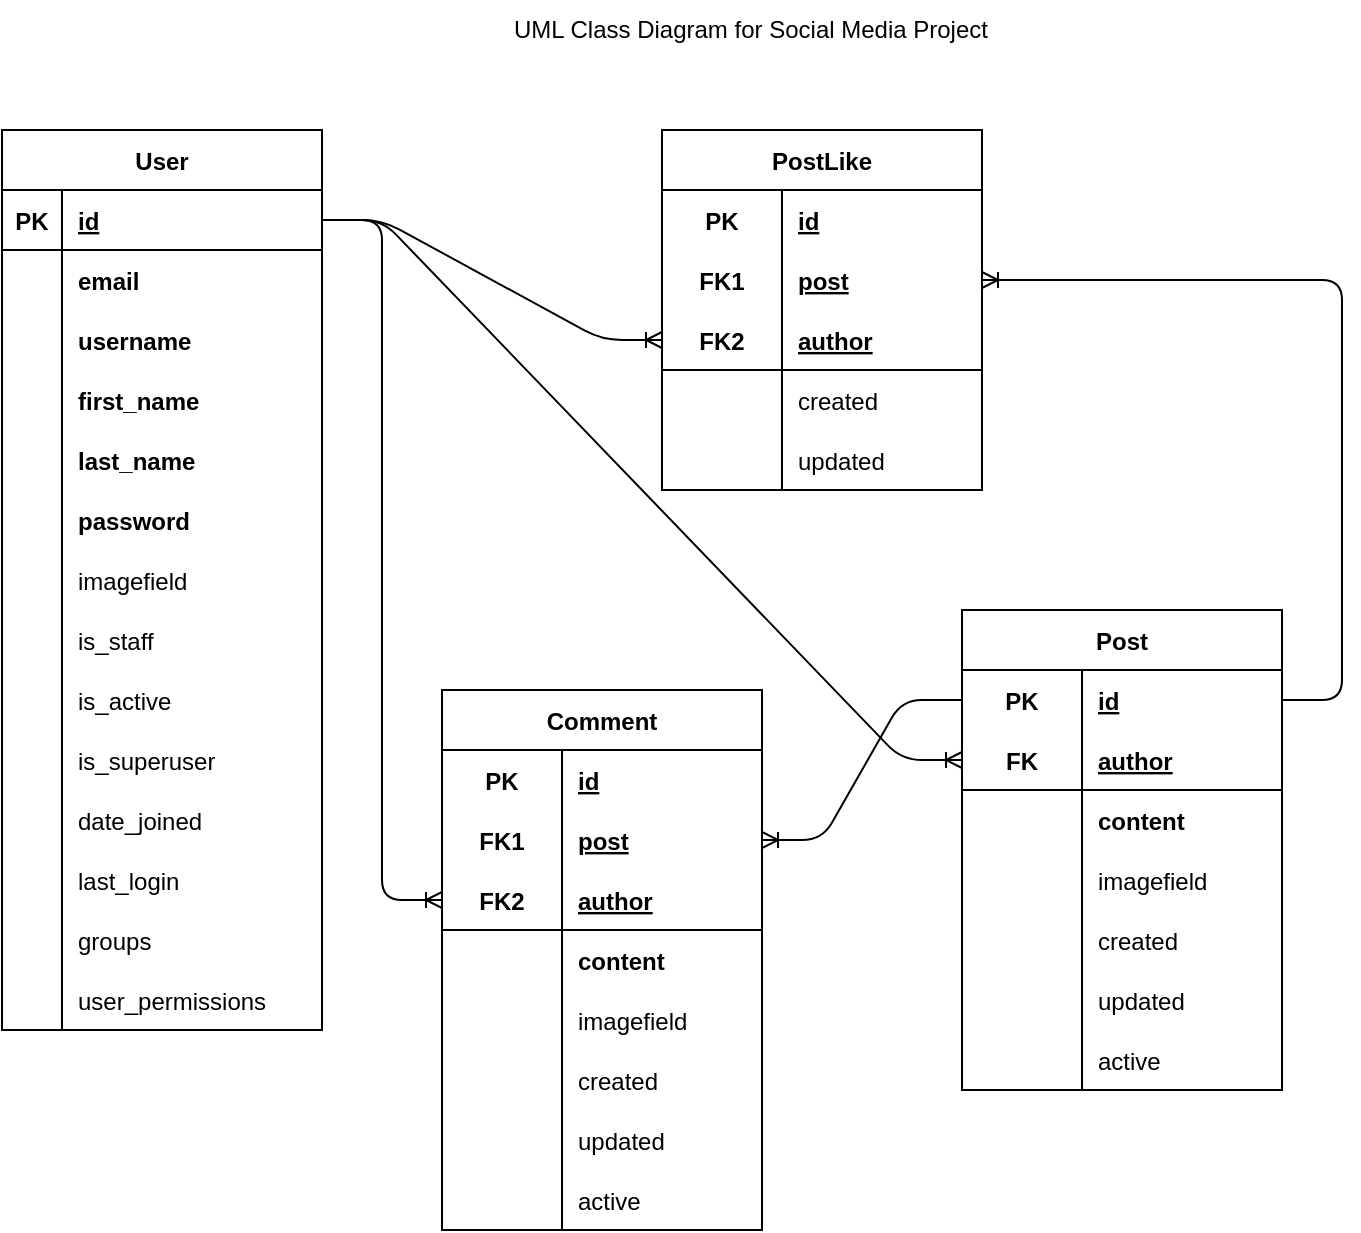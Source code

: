 <mxfile version="20.8.16" type="device"><diagram id="C5RBs43oDa-KdzZeNtuy" name="Page-1"><mxGraphModel dx="683" dy="915" grid="1" gridSize="10" guides="1" tooltips="1" connect="1" arrows="1" fold="1" page="1" pageScale="1" pageWidth="827" pageHeight="1169" math="0" shadow="0"><root><mxCell id="WIyWlLk6GJQsqaUBKTNV-0"/><mxCell id="WIyWlLk6GJQsqaUBKTNV-1" parent="WIyWlLk6GJQsqaUBKTNV-0"/><mxCell id="FTzpDY9xxrNLcINfMyyl-28" value="UML Class Diagram for Social Media Project" style="text;html=1;align=center;verticalAlign=middle;resizable=0;points=[];autosize=1;strokeColor=none;fillColor=none;" parent="WIyWlLk6GJQsqaUBKTNV-1" vertex="1"><mxGeometry x="284" y="15" width="260" height="30" as="geometry"/></mxCell><mxCell id="FTzpDY9xxrNLcINfMyyl-71" value="User" style="shape=table;startSize=30;container=1;collapsible=1;childLayout=tableLayout;fixedRows=1;rowLines=0;fontStyle=1;align=center;resizeLast=1;" parent="WIyWlLk6GJQsqaUBKTNV-1" vertex="1"><mxGeometry x="40" y="80" width="160" height="450" as="geometry"/></mxCell><mxCell id="FTzpDY9xxrNLcINfMyyl-72" value="" style="shape=tableRow;horizontal=0;startSize=0;swimlaneHead=0;swimlaneBody=0;fillColor=none;collapsible=0;dropTarget=0;points=[[0,0.5],[1,0.5]];portConstraint=eastwest;top=0;left=0;right=0;bottom=1;" parent="FTzpDY9xxrNLcINfMyyl-71" vertex="1"><mxGeometry y="30" width="160" height="30" as="geometry"/></mxCell><mxCell id="FTzpDY9xxrNLcINfMyyl-73" value="PK" style="shape=partialRectangle;connectable=0;fillColor=none;top=0;left=0;bottom=0;right=0;fontStyle=1;overflow=hidden;" parent="FTzpDY9xxrNLcINfMyyl-72" vertex="1"><mxGeometry width="30" height="30" as="geometry"><mxRectangle width="30" height="30" as="alternateBounds"/></mxGeometry></mxCell><mxCell id="FTzpDY9xxrNLcINfMyyl-74" value="id" style="shape=partialRectangle;connectable=0;fillColor=none;top=0;left=0;bottom=0;right=0;align=left;spacingLeft=6;fontStyle=5;overflow=hidden;" parent="FTzpDY9xxrNLcINfMyyl-72" vertex="1"><mxGeometry x="30" width="130" height="30" as="geometry"><mxRectangle width="130" height="30" as="alternateBounds"/></mxGeometry></mxCell><mxCell id="FTzpDY9xxrNLcINfMyyl-75" value="" style="shape=tableRow;horizontal=0;startSize=0;swimlaneHead=0;swimlaneBody=0;fillColor=none;collapsible=0;dropTarget=0;points=[[0,0.5],[1,0.5]];portConstraint=eastwest;top=0;left=0;right=0;bottom=0;" parent="FTzpDY9xxrNLcINfMyyl-71" vertex="1"><mxGeometry y="60" width="160" height="30" as="geometry"/></mxCell><mxCell id="FTzpDY9xxrNLcINfMyyl-76" value="" style="shape=partialRectangle;connectable=0;fillColor=none;top=0;left=0;bottom=0;right=0;editable=1;overflow=hidden;" parent="FTzpDY9xxrNLcINfMyyl-75" vertex="1"><mxGeometry width="30" height="30" as="geometry"><mxRectangle width="30" height="30" as="alternateBounds"/></mxGeometry></mxCell><mxCell id="FTzpDY9xxrNLcINfMyyl-77" value="email" style="shape=partialRectangle;connectable=0;fillColor=none;top=0;left=0;bottom=0;right=0;align=left;spacingLeft=6;overflow=hidden;fontStyle=1" parent="FTzpDY9xxrNLcINfMyyl-75" vertex="1"><mxGeometry x="30" width="130" height="30" as="geometry"><mxRectangle width="130" height="30" as="alternateBounds"/></mxGeometry></mxCell><mxCell id="FTzpDY9xxrNLcINfMyyl-78" value="" style="shape=tableRow;horizontal=0;startSize=0;swimlaneHead=0;swimlaneBody=0;fillColor=none;collapsible=0;dropTarget=0;points=[[0,0.5],[1,0.5]];portConstraint=eastwest;top=0;left=0;right=0;bottom=0;" parent="FTzpDY9xxrNLcINfMyyl-71" vertex="1"><mxGeometry y="90" width="160" height="30" as="geometry"/></mxCell><mxCell id="FTzpDY9xxrNLcINfMyyl-79" value="" style="shape=partialRectangle;connectable=0;fillColor=none;top=0;left=0;bottom=0;right=0;editable=1;overflow=hidden;" parent="FTzpDY9xxrNLcINfMyyl-78" vertex="1"><mxGeometry width="30" height="30" as="geometry"><mxRectangle width="30" height="30" as="alternateBounds"/></mxGeometry></mxCell><mxCell id="FTzpDY9xxrNLcINfMyyl-80" value="username" style="shape=partialRectangle;connectable=0;fillColor=none;top=0;left=0;bottom=0;right=0;align=left;spacingLeft=6;overflow=hidden;fontStyle=1" parent="FTzpDY9xxrNLcINfMyyl-78" vertex="1"><mxGeometry x="30" width="130" height="30" as="geometry"><mxRectangle width="130" height="30" as="alternateBounds"/></mxGeometry></mxCell><mxCell id="FTzpDY9xxrNLcINfMyyl-81" value="" style="shape=tableRow;horizontal=0;startSize=0;swimlaneHead=0;swimlaneBody=0;fillColor=none;collapsible=0;dropTarget=0;points=[[0,0.5],[1,0.5]];portConstraint=eastwest;top=0;left=0;right=0;bottom=0;" parent="FTzpDY9xxrNLcINfMyyl-71" vertex="1"><mxGeometry y="120" width="160" height="30" as="geometry"/></mxCell><mxCell id="FTzpDY9xxrNLcINfMyyl-82" value="" style="shape=partialRectangle;connectable=0;fillColor=none;top=0;left=0;bottom=0;right=0;editable=1;overflow=hidden;" parent="FTzpDY9xxrNLcINfMyyl-81" vertex="1"><mxGeometry width="30" height="30" as="geometry"><mxRectangle width="30" height="30" as="alternateBounds"/></mxGeometry></mxCell><mxCell id="FTzpDY9xxrNLcINfMyyl-83" value="first_name" style="shape=partialRectangle;connectable=0;fillColor=none;top=0;left=0;bottom=0;right=0;align=left;spacingLeft=6;overflow=hidden;fontStyle=1" parent="FTzpDY9xxrNLcINfMyyl-81" vertex="1"><mxGeometry x="30" width="130" height="30" as="geometry"><mxRectangle width="130" height="30" as="alternateBounds"/></mxGeometry></mxCell><mxCell id="FTzpDY9xxrNLcINfMyyl-84" value="" style="shape=tableRow;horizontal=0;startSize=0;swimlaneHead=0;swimlaneBody=0;fillColor=none;collapsible=0;dropTarget=0;points=[[0,0.5],[1,0.5]];portConstraint=eastwest;top=0;left=0;right=0;bottom=0;" parent="FTzpDY9xxrNLcINfMyyl-71" vertex="1"><mxGeometry y="150" width="160" height="30" as="geometry"/></mxCell><mxCell id="FTzpDY9xxrNLcINfMyyl-85" value="" style="shape=partialRectangle;connectable=0;fillColor=none;top=0;left=0;bottom=0;right=0;editable=1;overflow=hidden;" parent="FTzpDY9xxrNLcINfMyyl-84" vertex="1"><mxGeometry width="30" height="30" as="geometry"><mxRectangle width="30" height="30" as="alternateBounds"/></mxGeometry></mxCell><mxCell id="FTzpDY9xxrNLcINfMyyl-86" value="last_name" style="shape=partialRectangle;connectable=0;fillColor=none;top=0;left=0;bottom=0;right=0;align=left;spacingLeft=6;overflow=hidden;fontStyle=1" parent="FTzpDY9xxrNLcINfMyyl-84" vertex="1"><mxGeometry x="30" width="130" height="30" as="geometry"><mxRectangle width="130" height="30" as="alternateBounds"/></mxGeometry></mxCell><mxCell id="FTzpDY9xxrNLcINfMyyl-87" value="" style="shape=tableRow;horizontal=0;startSize=0;swimlaneHead=0;swimlaneBody=0;fillColor=none;collapsible=0;dropTarget=0;points=[[0,0.5],[1,0.5]];portConstraint=eastwest;top=0;left=0;right=0;bottom=0;" parent="FTzpDY9xxrNLcINfMyyl-71" vertex="1"><mxGeometry y="180" width="160" height="30" as="geometry"/></mxCell><mxCell id="FTzpDY9xxrNLcINfMyyl-88" value="" style="shape=partialRectangle;connectable=0;fillColor=none;top=0;left=0;bottom=0;right=0;editable=1;overflow=hidden;" parent="FTzpDY9xxrNLcINfMyyl-87" vertex="1"><mxGeometry width="30" height="30" as="geometry"><mxRectangle width="30" height="30" as="alternateBounds"/></mxGeometry></mxCell><mxCell id="FTzpDY9xxrNLcINfMyyl-89" value="password" style="shape=partialRectangle;connectable=0;fillColor=none;top=0;left=0;bottom=0;right=0;align=left;spacingLeft=6;overflow=hidden;fontStyle=1" parent="FTzpDY9xxrNLcINfMyyl-87" vertex="1"><mxGeometry x="30" width="130" height="30" as="geometry"><mxRectangle width="130" height="30" as="alternateBounds"/></mxGeometry></mxCell><mxCell id="FTzpDY9xxrNLcINfMyyl-90" value="" style="shape=tableRow;horizontal=0;startSize=0;swimlaneHead=0;swimlaneBody=0;fillColor=none;collapsible=0;dropTarget=0;points=[[0,0.5],[1,0.5]];portConstraint=eastwest;top=0;left=0;right=0;bottom=0;" parent="FTzpDY9xxrNLcINfMyyl-71" vertex="1"><mxGeometry y="210" width="160" height="30" as="geometry"/></mxCell><mxCell id="FTzpDY9xxrNLcINfMyyl-91" value="" style="shape=partialRectangle;connectable=0;fillColor=none;top=0;left=0;bottom=0;right=0;editable=1;overflow=hidden;" parent="FTzpDY9xxrNLcINfMyyl-90" vertex="1"><mxGeometry width="30" height="30" as="geometry"><mxRectangle width="30" height="30" as="alternateBounds"/></mxGeometry></mxCell><mxCell id="FTzpDY9xxrNLcINfMyyl-92" value="imagefield" style="shape=partialRectangle;connectable=0;fillColor=none;top=0;left=0;bottom=0;right=0;align=left;spacingLeft=6;overflow=hidden;" parent="FTzpDY9xxrNLcINfMyyl-90" vertex="1"><mxGeometry x="30" width="130" height="30" as="geometry"><mxRectangle width="130" height="30" as="alternateBounds"/></mxGeometry></mxCell><mxCell id="FTzpDY9xxrNLcINfMyyl-93" value="" style="shape=tableRow;horizontal=0;startSize=0;swimlaneHead=0;swimlaneBody=0;fillColor=none;collapsible=0;dropTarget=0;points=[[0,0.5],[1,0.5]];portConstraint=eastwest;top=0;left=0;right=0;bottom=0;" parent="FTzpDY9xxrNLcINfMyyl-71" vertex="1"><mxGeometry y="240" width="160" height="30" as="geometry"/></mxCell><mxCell id="FTzpDY9xxrNLcINfMyyl-94" value="" style="shape=partialRectangle;connectable=0;fillColor=none;top=0;left=0;bottom=0;right=0;editable=1;overflow=hidden;" parent="FTzpDY9xxrNLcINfMyyl-93" vertex="1"><mxGeometry width="30" height="30" as="geometry"><mxRectangle width="30" height="30" as="alternateBounds"/></mxGeometry></mxCell><mxCell id="FTzpDY9xxrNLcINfMyyl-95" value="is_staff" style="shape=partialRectangle;connectable=0;fillColor=none;top=0;left=0;bottom=0;right=0;align=left;spacingLeft=6;overflow=hidden;" parent="FTzpDY9xxrNLcINfMyyl-93" vertex="1"><mxGeometry x="30" width="130" height="30" as="geometry"><mxRectangle width="130" height="30" as="alternateBounds"/></mxGeometry></mxCell><mxCell id="FTzpDY9xxrNLcINfMyyl-96" value="" style="shape=tableRow;horizontal=0;startSize=0;swimlaneHead=0;swimlaneBody=0;fillColor=none;collapsible=0;dropTarget=0;points=[[0,0.5],[1,0.5]];portConstraint=eastwest;top=0;left=0;right=0;bottom=0;" parent="FTzpDY9xxrNLcINfMyyl-71" vertex="1"><mxGeometry y="270" width="160" height="30" as="geometry"/></mxCell><mxCell id="FTzpDY9xxrNLcINfMyyl-97" value="" style="shape=partialRectangle;connectable=0;fillColor=none;top=0;left=0;bottom=0;right=0;editable=1;overflow=hidden;" parent="FTzpDY9xxrNLcINfMyyl-96" vertex="1"><mxGeometry width="30" height="30" as="geometry"><mxRectangle width="30" height="30" as="alternateBounds"/></mxGeometry></mxCell><mxCell id="FTzpDY9xxrNLcINfMyyl-98" value="is_active" style="shape=partialRectangle;connectable=0;fillColor=none;top=0;left=0;bottom=0;right=0;align=left;spacingLeft=6;overflow=hidden;" parent="FTzpDY9xxrNLcINfMyyl-96" vertex="1"><mxGeometry x="30" width="130" height="30" as="geometry"><mxRectangle width="130" height="30" as="alternateBounds"/></mxGeometry></mxCell><mxCell id="FTzpDY9xxrNLcINfMyyl-99" value="" style="shape=tableRow;horizontal=0;startSize=0;swimlaneHead=0;swimlaneBody=0;fillColor=none;collapsible=0;dropTarget=0;points=[[0,0.5],[1,0.5]];portConstraint=eastwest;top=0;left=0;right=0;bottom=0;" parent="FTzpDY9xxrNLcINfMyyl-71" vertex="1"><mxGeometry y="300" width="160" height="30" as="geometry"/></mxCell><mxCell id="FTzpDY9xxrNLcINfMyyl-100" value="" style="shape=partialRectangle;connectable=0;fillColor=none;top=0;left=0;bottom=0;right=0;editable=1;overflow=hidden;" parent="FTzpDY9xxrNLcINfMyyl-99" vertex="1"><mxGeometry width="30" height="30" as="geometry"><mxRectangle width="30" height="30" as="alternateBounds"/></mxGeometry></mxCell><mxCell id="FTzpDY9xxrNLcINfMyyl-101" value="is_superuser" style="shape=partialRectangle;connectable=0;fillColor=none;top=0;left=0;bottom=0;right=0;align=left;spacingLeft=6;overflow=hidden;" parent="FTzpDY9xxrNLcINfMyyl-99" vertex="1"><mxGeometry x="30" width="130" height="30" as="geometry"><mxRectangle width="130" height="30" as="alternateBounds"/></mxGeometry></mxCell><mxCell id="FTzpDY9xxrNLcINfMyyl-102" value="" style="shape=tableRow;horizontal=0;startSize=0;swimlaneHead=0;swimlaneBody=0;fillColor=none;collapsible=0;dropTarget=0;points=[[0,0.5],[1,0.5]];portConstraint=eastwest;top=0;left=0;right=0;bottom=0;" parent="FTzpDY9xxrNLcINfMyyl-71" vertex="1"><mxGeometry y="330" width="160" height="30" as="geometry"/></mxCell><mxCell id="FTzpDY9xxrNLcINfMyyl-103" value="" style="shape=partialRectangle;connectable=0;fillColor=none;top=0;left=0;bottom=0;right=0;editable=1;overflow=hidden;" parent="FTzpDY9xxrNLcINfMyyl-102" vertex="1"><mxGeometry width="30" height="30" as="geometry"><mxRectangle width="30" height="30" as="alternateBounds"/></mxGeometry></mxCell><mxCell id="FTzpDY9xxrNLcINfMyyl-104" value="date_joined" style="shape=partialRectangle;connectable=0;fillColor=none;top=0;left=0;bottom=0;right=0;align=left;spacingLeft=6;overflow=hidden;" parent="FTzpDY9xxrNLcINfMyyl-102" vertex="1"><mxGeometry x="30" width="130" height="30" as="geometry"><mxRectangle width="130" height="30" as="alternateBounds"/></mxGeometry></mxCell><mxCell id="FTzpDY9xxrNLcINfMyyl-105" value="" style="shape=tableRow;horizontal=0;startSize=0;swimlaneHead=0;swimlaneBody=0;fillColor=none;collapsible=0;dropTarget=0;points=[[0,0.5],[1,0.5]];portConstraint=eastwest;top=0;left=0;right=0;bottom=0;" parent="FTzpDY9xxrNLcINfMyyl-71" vertex="1"><mxGeometry y="360" width="160" height="30" as="geometry"/></mxCell><mxCell id="FTzpDY9xxrNLcINfMyyl-106" value="" style="shape=partialRectangle;connectable=0;fillColor=none;top=0;left=0;bottom=0;right=0;editable=1;overflow=hidden;" parent="FTzpDY9xxrNLcINfMyyl-105" vertex="1"><mxGeometry width="30" height="30" as="geometry"><mxRectangle width="30" height="30" as="alternateBounds"/></mxGeometry></mxCell><mxCell id="FTzpDY9xxrNLcINfMyyl-107" value="last_login" style="shape=partialRectangle;connectable=0;fillColor=none;top=0;left=0;bottom=0;right=0;align=left;spacingLeft=6;overflow=hidden;" parent="FTzpDY9xxrNLcINfMyyl-105" vertex="1"><mxGeometry x="30" width="130" height="30" as="geometry"><mxRectangle width="130" height="30" as="alternateBounds"/></mxGeometry></mxCell><mxCell id="FTzpDY9xxrNLcINfMyyl-108" value="" style="shape=tableRow;horizontal=0;startSize=0;swimlaneHead=0;swimlaneBody=0;fillColor=none;collapsible=0;dropTarget=0;points=[[0,0.5],[1,0.5]];portConstraint=eastwest;top=0;left=0;right=0;bottom=0;" parent="FTzpDY9xxrNLcINfMyyl-71" vertex="1"><mxGeometry y="390" width="160" height="30" as="geometry"/></mxCell><mxCell id="FTzpDY9xxrNLcINfMyyl-109" value="" style="shape=partialRectangle;connectable=0;fillColor=none;top=0;left=0;bottom=0;right=0;editable=1;overflow=hidden;" parent="FTzpDY9xxrNLcINfMyyl-108" vertex="1"><mxGeometry width="30" height="30" as="geometry"><mxRectangle width="30" height="30" as="alternateBounds"/></mxGeometry></mxCell><mxCell id="FTzpDY9xxrNLcINfMyyl-110" value="groups" style="shape=partialRectangle;connectable=0;fillColor=none;top=0;left=0;bottom=0;right=0;align=left;spacingLeft=6;overflow=hidden;" parent="FTzpDY9xxrNLcINfMyyl-108" vertex="1"><mxGeometry x="30" width="130" height="30" as="geometry"><mxRectangle width="130" height="30" as="alternateBounds"/></mxGeometry></mxCell><mxCell id="FTzpDY9xxrNLcINfMyyl-111" value="" style="shape=tableRow;horizontal=0;startSize=0;swimlaneHead=0;swimlaneBody=0;fillColor=none;collapsible=0;dropTarget=0;points=[[0,0.5],[1,0.5]];portConstraint=eastwest;top=0;left=0;right=0;bottom=0;" parent="FTzpDY9xxrNLcINfMyyl-71" vertex="1"><mxGeometry y="420" width="160" height="30" as="geometry"/></mxCell><mxCell id="FTzpDY9xxrNLcINfMyyl-112" value="" style="shape=partialRectangle;connectable=0;fillColor=none;top=0;left=0;bottom=0;right=0;editable=1;overflow=hidden;" parent="FTzpDY9xxrNLcINfMyyl-111" vertex="1"><mxGeometry width="30" height="30" as="geometry"><mxRectangle width="30" height="30" as="alternateBounds"/></mxGeometry></mxCell><mxCell id="FTzpDY9xxrNLcINfMyyl-113" value="user_permissions" style="shape=partialRectangle;connectable=0;fillColor=none;top=0;left=0;bottom=0;right=0;align=left;spacingLeft=6;overflow=hidden;" parent="FTzpDY9xxrNLcINfMyyl-111" vertex="1"><mxGeometry x="30" width="130" height="30" as="geometry"><mxRectangle width="130" height="30" as="alternateBounds"/></mxGeometry></mxCell><mxCell id="FTzpDY9xxrNLcINfMyyl-114" value="Post" style="shape=table;startSize=30;container=1;collapsible=1;childLayout=tableLayout;fixedRows=1;rowLines=0;fontStyle=1;align=center;resizeLast=1;" parent="WIyWlLk6GJQsqaUBKTNV-1" vertex="1"><mxGeometry x="520" y="320" width="160" height="240" as="geometry"/></mxCell><mxCell id="FTzpDY9xxrNLcINfMyyl-115" value="" style="shape=tableRow;horizontal=0;startSize=0;swimlaneHead=0;swimlaneBody=0;fillColor=none;collapsible=0;dropTarget=0;points=[[0,0.5],[1,0.5]];portConstraint=eastwest;top=0;left=0;right=0;bottom=0;" parent="FTzpDY9xxrNLcINfMyyl-114" vertex="1"><mxGeometry y="30" width="160" height="30" as="geometry"/></mxCell><mxCell id="FTzpDY9xxrNLcINfMyyl-116" value="PK" style="shape=partialRectangle;connectable=0;fillColor=none;top=0;left=0;bottom=0;right=0;fontStyle=1;overflow=hidden;" parent="FTzpDY9xxrNLcINfMyyl-115" vertex="1"><mxGeometry width="60" height="30" as="geometry"><mxRectangle width="60" height="30" as="alternateBounds"/></mxGeometry></mxCell><mxCell id="FTzpDY9xxrNLcINfMyyl-117" value="id" style="shape=partialRectangle;connectable=0;fillColor=none;top=0;left=0;bottom=0;right=0;align=left;spacingLeft=6;fontStyle=5;overflow=hidden;" parent="FTzpDY9xxrNLcINfMyyl-115" vertex="1"><mxGeometry x="60" width="100" height="30" as="geometry"><mxRectangle width="100" height="30" as="alternateBounds"/></mxGeometry></mxCell><mxCell id="FTzpDY9xxrNLcINfMyyl-118" value="" style="shape=tableRow;horizontal=0;startSize=0;swimlaneHead=0;swimlaneBody=0;fillColor=none;collapsible=0;dropTarget=0;points=[[0,0.5],[1,0.5]];portConstraint=eastwest;top=0;left=0;right=0;bottom=1;" parent="FTzpDY9xxrNLcINfMyyl-114" vertex="1"><mxGeometry y="60" width="160" height="30" as="geometry"/></mxCell><mxCell id="FTzpDY9xxrNLcINfMyyl-119" value="FK" style="shape=partialRectangle;connectable=0;fillColor=none;top=0;left=0;bottom=0;right=0;fontStyle=1;overflow=hidden;" parent="FTzpDY9xxrNLcINfMyyl-118" vertex="1"><mxGeometry width="60" height="30" as="geometry"><mxRectangle width="60" height="30" as="alternateBounds"/></mxGeometry></mxCell><mxCell id="FTzpDY9xxrNLcINfMyyl-120" value="author" style="shape=partialRectangle;connectable=0;fillColor=none;top=0;left=0;bottom=0;right=0;align=left;spacingLeft=6;fontStyle=5;overflow=hidden;" parent="FTzpDY9xxrNLcINfMyyl-118" vertex="1"><mxGeometry x="60" width="100" height="30" as="geometry"><mxRectangle width="100" height="30" as="alternateBounds"/></mxGeometry></mxCell><mxCell id="FTzpDY9xxrNLcINfMyyl-121" value="" style="shape=tableRow;horizontal=0;startSize=0;swimlaneHead=0;swimlaneBody=0;fillColor=none;collapsible=0;dropTarget=0;points=[[0,0.5],[1,0.5]];portConstraint=eastwest;top=0;left=0;right=0;bottom=0;" parent="FTzpDY9xxrNLcINfMyyl-114" vertex="1"><mxGeometry y="90" width="160" height="30" as="geometry"/></mxCell><mxCell id="FTzpDY9xxrNLcINfMyyl-122" value="" style="shape=partialRectangle;connectable=0;fillColor=none;top=0;left=0;bottom=0;right=0;editable=1;overflow=hidden;" parent="FTzpDY9xxrNLcINfMyyl-121" vertex="1"><mxGeometry width="60" height="30" as="geometry"><mxRectangle width="60" height="30" as="alternateBounds"/></mxGeometry></mxCell><mxCell id="FTzpDY9xxrNLcINfMyyl-123" value="content" style="shape=partialRectangle;connectable=0;fillColor=none;top=0;left=0;bottom=0;right=0;align=left;spacingLeft=6;overflow=hidden;fontStyle=1" parent="FTzpDY9xxrNLcINfMyyl-121" vertex="1"><mxGeometry x="60" width="100" height="30" as="geometry"><mxRectangle width="100" height="30" as="alternateBounds"/></mxGeometry></mxCell><mxCell id="FTzpDY9xxrNLcINfMyyl-124" value="" style="shape=tableRow;horizontal=0;startSize=0;swimlaneHead=0;swimlaneBody=0;fillColor=none;collapsible=0;dropTarget=0;points=[[0,0.5],[1,0.5]];portConstraint=eastwest;top=0;left=0;right=0;bottom=0;" parent="FTzpDY9xxrNLcINfMyyl-114" vertex="1"><mxGeometry y="120" width="160" height="30" as="geometry"/></mxCell><mxCell id="FTzpDY9xxrNLcINfMyyl-125" value="" style="shape=partialRectangle;connectable=0;fillColor=none;top=0;left=0;bottom=0;right=0;editable=1;overflow=hidden;" parent="FTzpDY9xxrNLcINfMyyl-124" vertex="1"><mxGeometry width="60" height="30" as="geometry"><mxRectangle width="60" height="30" as="alternateBounds"/></mxGeometry></mxCell><mxCell id="FTzpDY9xxrNLcINfMyyl-126" value="imagefield" style="shape=partialRectangle;connectable=0;fillColor=none;top=0;left=0;bottom=0;right=0;align=left;spacingLeft=6;overflow=hidden;" parent="FTzpDY9xxrNLcINfMyyl-124" vertex="1"><mxGeometry x="60" width="100" height="30" as="geometry"><mxRectangle width="100" height="30" as="alternateBounds"/></mxGeometry></mxCell><mxCell id="FTzpDY9xxrNLcINfMyyl-127" value="" style="shape=tableRow;horizontal=0;startSize=0;swimlaneHead=0;swimlaneBody=0;fillColor=none;collapsible=0;dropTarget=0;points=[[0,0.5],[1,0.5]];portConstraint=eastwest;top=0;left=0;right=0;bottom=0;" parent="FTzpDY9xxrNLcINfMyyl-114" vertex="1"><mxGeometry y="150" width="160" height="30" as="geometry"/></mxCell><mxCell id="FTzpDY9xxrNLcINfMyyl-128" value="" style="shape=partialRectangle;connectable=0;fillColor=none;top=0;left=0;bottom=0;right=0;editable=1;overflow=hidden;" parent="FTzpDY9xxrNLcINfMyyl-127" vertex="1"><mxGeometry width="60" height="30" as="geometry"><mxRectangle width="60" height="30" as="alternateBounds"/></mxGeometry></mxCell><mxCell id="FTzpDY9xxrNLcINfMyyl-129" value="created" style="shape=partialRectangle;connectable=0;fillColor=none;top=0;left=0;bottom=0;right=0;align=left;spacingLeft=6;overflow=hidden;" parent="FTzpDY9xxrNLcINfMyyl-127" vertex="1"><mxGeometry x="60" width="100" height="30" as="geometry"><mxRectangle width="100" height="30" as="alternateBounds"/></mxGeometry></mxCell><mxCell id="FTzpDY9xxrNLcINfMyyl-130" value="" style="shape=tableRow;horizontal=0;startSize=0;swimlaneHead=0;swimlaneBody=0;fillColor=none;collapsible=0;dropTarget=0;points=[[0,0.5],[1,0.5]];portConstraint=eastwest;top=0;left=0;right=0;bottom=0;" parent="FTzpDY9xxrNLcINfMyyl-114" vertex="1"><mxGeometry y="180" width="160" height="30" as="geometry"/></mxCell><mxCell id="FTzpDY9xxrNLcINfMyyl-131" value="" style="shape=partialRectangle;connectable=0;fillColor=none;top=0;left=0;bottom=0;right=0;editable=1;overflow=hidden;" parent="FTzpDY9xxrNLcINfMyyl-130" vertex="1"><mxGeometry width="60" height="30" as="geometry"><mxRectangle width="60" height="30" as="alternateBounds"/></mxGeometry></mxCell><mxCell id="FTzpDY9xxrNLcINfMyyl-132" value="updated" style="shape=partialRectangle;connectable=0;fillColor=none;top=0;left=0;bottom=0;right=0;align=left;spacingLeft=6;overflow=hidden;" parent="FTzpDY9xxrNLcINfMyyl-130" vertex="1"><mxGeometry x="60" width="100" height="30" as="geometry"><mxRectangle width="100" height="30" as="alternateBounds"/></mxGeometry></mxCell><mxCell id="FTzpDY9xxrNLcINfMyyl-133" value="" style="shape=tableRow;horizontal=0;startSize=0;swimlaneHead=0;swimlaneBody=0;fillColor=none;collapsible=0;dropTarget=0;points=[[0,0.5],[1,0.5]];portConstraint=eastwest;top=0;left=0;right=0;bottom=0;" parent="FTzpDY9xxrNLcINfMyyl-114" vertex="1"><mxGeometry y="210" width="160" height="30" as="geometry"/></mxCell><mxCell id="FTzpDY9xxrNLcINfMyyl-134" value="" style="shape=partialRectangle;connectable=0;fillColor=none;top=0;left=0;bottom=0;right=0;editable=1;overflow=hidden;" parent="FTzpDY9xxrNLcINfMyyl-133" vertex="1"><mxGeometry width="60" height="30" as="geometry"><mxRectangle width="60" height="30" as="alternateBounds"/></mxGeometry></mxCell><mxCell id="FTzpDY9xxrNLcINfMyyl-135" value="active" style="shape=partialRectangle;connectable=0;fillColor=none;top=0;left=0;bottom=0;right=0;align=left;spacingLeft=6;overflow=hidden;" parent="FTzpDY9xxrNLcINfMyyl-133" vertex="1"><mxGeometry x="60" width="100" height="30" as="geometry"><mxRectangle width="100" height="30" as="alternateBounds"/></mxGeometry></mxCell><mxCell id="FTzpDY9xxrNLcINfMyyl-136" value="Comment" style="shape=table;startSize=30;container=1;collapsible=1;childLayout=tableLayout;fixedRows=1;rowLines=0;fontStyle=1;align=center;resizeLast=1;" parent="WIyWlLk6GJQsqaUBKTNV-1" vertex="1"><mxGeometry x="260" y="360" width="160" height="270" as="geometry"/></mxCell><mxCell id="FTzpDY9xxrNLcINfMyyl-137" value="" style="shape=tableRow;horizontal=0;startSize=0;swimlaneHead=0;swimlaneBody=0;fillColor=none;collapsible=0;dropTarget=0;points=[[0,0.5],[1,0.5]];portConstraint=eastwest;top=0;left=0;right=0;bottom=0;" parent="FTzpDY9xxrNLcINfMyyl-136" vertex="1"><mxGeometry y="30" width="160" height="30" as="geometry"/></mxCell><mxCell id="FTzpDY9xxrNLcINfMyyl-138" value="PK" style="shape=partialRectangle;connectable=0;fillColor=none;top=0;left=0;bottom=0;right=0;fontStyle=1;overflow=hidden;" parent="FTzpDY9xxrNLcINfMyyl-137" vertex="1"><mxGeometry width="60" height="30" as="geometry"><mxRectangle width="60" height="30" as="alternateBounds"/></mxGeometry></mxCell><mxCell id="FTzpDY9xxrNLcINfMyyl-139" value="id" style="shape=partialRectangle;connectable=0;fillColor=none;top=0;left=0;bottom=0;right=0;align=left;spacingLeft=6;fontStyle=5;overflow=hidden;" parent="FTzpDY9xxrNLcINfMyyl-137" vertex="1"><mxGeometry x="60" width="100" height="30" as="geometry"><mxRectangle width="100" height="30" as="alternateBounds"/></mxGeometry></mxCell><mxCell id="FTzpDY9xxrNLcINfMyyl-164" value="" style="shape=tableRow;horizontal=0;startSize=0;swimlaneHead=0;swimlaneBody=0;fillColor=none;collapsible=0;dropTarget=0;points=[[0,0.5],[1,0.5]];portConstraint=eastwest;top=0;left=0;right=0;bottom=0;" parent="FTzpDY9xxrNLcINfMyyl-136" vertex="1"><mxGeometry y="60" width="160" height="30" as="geometry"/></mxCell><mxCell id="FTzpDY9xxrNLcINfMyyl-165" value="FK1" style="shape=partialRectangle;connectable=0;fillColor=none;top=0;left=0;bottom=0;right=0;fontStyle=1;overflow=hidden;" parent="FTzpDY9xxrNLcINfMyyl-164" vertex="1"><mxGeometry width="60" height="30" as="geometry"><mxRectangle width="60" height="30" as="alternateBounds"/></mxGeometry></mxCell><mxCell id="FTzpDY9xxrNLcINfMyyl-166" value="post" style="shape=partialRectangle;connectable=0;fillColor=none;top=0;left=0;bottom=0;right=0;align=left;spacingLeft=6;fontStyle=5;overflow=hidden;" parent="FTzpDY9xxrNLcINfMyyl-164" vertex="1"><mxGeometry x="60" width="100" height="30" as="geometry"><mxRectangle width="100" height="30" as="alternateBounds"/></mxGeometry></mxCell><mxCell id="FTzpDY9xxrNLcINfMyyl-140" value="" style="shape=tableRow;horizontal=0;startSize=0;swimlaneHead=0;swimlaneBody=0;fillColor=none;collapsible=0;dropTarget=0;points=[[0,0.5],[1,0.5]];portConstraint=eastwest;top=0;left=0;right=0;bottom=1;" parent="FTzpDY9xxrNLcINfMyyl-136" vertex="1"><mxGeometry y="90" width="160" height="30" as="geometry"/></mxCell><mxCell id="FTzpDY9xxrNLcINfMyyl-141" value="FK2" style="shape=partialRectangle;connectable=0;fillColor=none;top=0;left=0;bottom=0;right=0;fontStyle=1;overflow=hidden;" parent="FTzpDY9xxrNLcINfMyyl-140" vertex="1"><mxGeometry width="60" height="30" as="geometry"><mxRectangle width="60" height="30" as="alternateBounds"/></mxGeometry></mxCell><mxCell id="FTzpDY9xxrNLcINfMyyl-142" value="author" style="shape=partialRectangle;connectable=0;fillColor=none;top=0;left=0;bottom=0;right=0;align=left;spacingLeft=6;fontStyle=5;overflow=hidden;" parent="FTzpDY9xxrNLcINfMyyl-140" vertex="1"><mxGeometry x="60" width="100" height="30" as="geometry"><mxRectangle width="100" height="30" as="alternateBounds"/></mxGeometry></mxCell><mxCell id="FTzpDY9xxrNLcINfMyyl-143" value="" style="shape=tableRow;horizontal=0;startSize=0;swimlaneHead=0;swimlaneBody=0;fillColor=none;collapsible=0;dropTarget=0;points=[[0,0.5],[1,0.5]];portConstraint=eastwest;top=0;left=0;right=0;bottom=0;" parent="FTzpDY9xxrNLcINfMyyl-136" vertex="1"><mxGeometry y="120" width="160" height="30" as="geometry"/></mxCell><mxCell id="FTzpDY9xxrNLcINfMyyl-144" value="" style="shape=partialRectangle;connectable=0;fillColor=none;top=0;left=0;bottom=0;right=0;editable=1;overflow=hidden;" parent="FTzpDY9xxrNLcINfMyyl-143" vertex="1"><mxGeometry width="60" height="30" as="geometry"><mxRectangle width="60" height="30" as="alternateBounds"/></mxGeometry></mxCell><mxCell id="FTzpDY9xxrNLcINfMyyl-145" value="content" style="shape=partialRectangle;connectable=0;fillColor=none;top=0;left=0;bottom=0;right=0;align=left;spacingLeft=6;overflow=hidden;fontStyle=1" parent="FTzpDY9xxrNLcINfMyyl-143" vertex="1"><mxGeometry x="60" width="100" height="30" as="geometry"><mxRectangle width="100" height="30" as="alternateBounds"/></mxGeometry></mxCell><mxCell id="FTzpDY9xxrNLcINfMyyl-146" value="" style="shape=tableRow;horizontal=0;startSize=0;swimlaneHead=0;swimlaneBody=0;fillColor=none;collapsible=0;dropTarget=0;points=[[0,0.5],[1,0.5]];portConstraint=eastwest;top=0;left=0;right=0;bottom=0;" parent="FTzpDY9xxrNLcINfMyyl-136" vertex="1"><mxGeometry y="150" width="160" height="30" as="geometry"/></mxCell><mxCell id="FTzpDY9xxrNLcINfMyyl-147" value="" style="shape=partialRectangle;connectable=0;fillColor=none;top=0;left=0;bottom=0;right=0;editable=1;overflow=hidden;" parent="FTzpDY9xxrNLcINfMyyl-146" vertex="1"><mxGeometry width="60" height="30" as="geometry"><mxRectangle width="60" height="30" as="alternateBounds"/></mxGeometry></mxCell><mxCell id="FTzpDY9xxrNLcINfMyyl-148" value="imagefield" style="shape=partialRectangle;connectable=0;fillColor=none;top=0;left=0;bottom=0;right=0;align=left;spacingLeft=6;overflow=hidden;" parent="FTzpDY9xxrNLcINfMyyl-146" vertex="1"><mxGeometry x="60" width="100" height="30" as="geometry"><mxRectangle width="100" height="30" as="alternateBounds"/></mxGeometry></mxCell><mxCell id="FTzpDY9xxrNLcINfMyyl-149" value="" style="shape=tableRow;horizontal=0;startSize=0;swimlaneHead=0;swimlaneBody=0;fillColor=none;collapsible=0;dropTarget=0;points=[[0,0.5],[1,0.5]];portConstraint=eastwest;top=0;left=0;right=0;bottom=0;" parent="FTzpDY9xxrNLcINfMyyl-136" vertex="1"><mxGeometry y="180" width="160" height="30" as="geometry"/></mxCell><mxCell id="FTzpDY9xxrNLcINfMyyl-150" value="" style="shape=partialRectangle;connectable=0;fillColor=none;top=0;left=0;bottom=0;right=0;editable=1;overflow=hidden;" parent="FTzpDY9xxrNLcINfMyyl-149" vertex="1"><mxGeometry width="60" height="30" as="geometry"><mxRectangle width="60" height="30" as="alternateBounds"/></mxGeometry></mxCell><mxCell id="FTzpDY9xxrNLcINfMyyl-151" value="created" style="shape=partialRectangle;connectable=0;fillColor=none;top=0;left=0;bottom=0;right=0;align=left;spacingLeft=6;overflow=hidden;" parent="FTzpDY9xxrNLcINfMyyl-149" vertex="1"><mxGeometry x="60" width="100" height="30" as="geometry"><mxRectangle width="100" height="30" as="alternateBounds"/></mxGeometry></mxCell><mxCell id="FTzpDY9xxrNLcINfMyyl-152" value="" style="shape=tableRow;horizontal=0;startSize=0;swimlaneHead=0;swimlaneBody=0;fillColor=none;collapsible=0;dropTarget=0;points=[[0,0.5],[1,0.5]];portConstraint=eastwest;top=0;left=0;right=0;bottom=0;" parent="FTzpDY9xxrNLcINfMyyl-136" vertex="1"><mxGeometry y="210" width="160" height="30" as="geometry"/></mxCell><mxCell id="FTzpDY9xxrNLcINfMyyl-153" value="" style="shape=partialRectangle;connectable=0;fillColor=none;top=0;left=0;bottom=0;right=0;editable=1;overflow=hidden;" parent="FTzpDY9xxrNLcINfMyyl-152" vertex="1"><mxGeometry width="60" height="30" as="geometry"><mxRectangle width="60" height="30" as="alternateBounds"/></mxGeometry></mxCell><mxCell id="FTzpDY9xxrNLcINfMyyl-154" value="updated" style="shape=partialRectangle;connectable=0;fillColor=none;top=0;left=0;bottom=0;right=0;align=left;spacingLeft=6;overflow=hidden;" parent="FTzpDY9xxrNLcINfMyyl-152" vertex="1"><mxGeometry x="60" width="100" height="30" as="geometry"><mxRectangle width="100" height="30" as="alternateBounds"/></mxGeometry></mxCell><mxCell id="FTzpDY9xxrNLcINfMyyl-155" value="" style="shape=tableRow;horizontal=0;startSize=0;swimlaneHead=0;swimlaneBody=0;fillColor=none;collapsible=0;dropTarget=0;points=[[0,0.5],[1,0.5]];portConstraint=eastwest;top=0;left=0;right=0;bottom=0;" parent="FTzpDY9xxrNLcINfMyyl-136" vertex="1"><mxGeometry y="240" width="160" height="30" as="geometry"/></mxCell><mxCell id="FTzpDY9xxrNLcINfMyyl-156" value="" style="shape=partialRectangle;connectable=0;fillColor=none;top=0;left=0;bottom=0;right=0;editable=1;overflow=hidden;" parent="FTzpDY9xxrNLcINfMyyl-155" vertex="1"><mxGeometry width="60" height="30" as="geometry"><mxRectangle width="60" height="30" as="alternateBounds"/></mxGeometry></mxCell><mxCell id="FTzpDY9xxrNLcINfMyyl-157" value="active" style="shape=partialRectangle;connectable=0;fillColor=none;top=0;left=0;bottom=0;right=0;align=left;spacingLeft=6;overflow=hidden;" parent="FTzpDY9xxrNLcINfMyyl-155" vertex="1"><mxGeometry x="60" width="100" height="30" as="geometry"><mxRectangle width="100" height="30" as="alternateBounds"/></mxGeometry></mxCell><mxCell id="FTzpDY9xxrNLcINfMyyl-167" value="PostLike" style="shape=table;startSize=30;container=1;collapsible=1;childLayout=tableLayout;fixedRows=1;rowLines=0;fontStyle=1;align=center;resizeLast=1;" parent="WIyWlLk6GJQsqaUBKTNV-1" vertex="1"><mxGeometry x="370" y="80" width="160" height="180" as="geometry"/></mxCell><mxCell id="FTzpDY9xxrNLcINfMyyl-168" value="" style="shape=tableRow;horizontal=0;startSize=0;swimlaneHead=0;swimlaneBody=0;fillColor=none;collapsible=0;dropTarget=0;points=[[0,0.5],[1,0.5]];portConstraint=eastwest;top=0;left=0;right=0;bottom=0;" parent="FTzpDY9xxrNLcINfMyyl-167" vertex="1"><mxGeometry y="30" width="160" height="30" as="geometry"/></mxCell><mxCell id="FTzpDY9xxrNLcINfMyyl-169" value="PK" style="shape=partialRectangle;connectable=0;fillColor=none;top=0;left=0;bottom=0;right=0;fontStyle=1;overflow=hidden;" parent="FTzpDY9xxrNLcINfMyyl-168" vertex="1"><mxGeometry width="60" height="30" as="geometry"><mxRectangle width="60" height="30" as="alternateBounds"/></mxGeometry></mxCell><mxCell id="FTzpDY9xxrNLcINfMyyl-170" value="id" style="shape=partialRectangle;connectable=0;fillColor=none;top=0;left=0;bottom=0;right=0;align=left;spacingLeft=6;fontStyle=5;overflow=hidden;" parent="FTzpDY9xxrNLcINfMyyl-168" vertex="1"><mxGeometry x="60" width="100" height="30" as="geometry"><mxRectangle width="100" height="30" as="alternateBounds"/></mxGeometry></mxCell><mxCell id="FTzpDY9xxrNLcINfMyyl-189" value="" style="shape=tableRow;horizontal=0;startSize=0;swimlaneHead=0;swimlaneBody=0;fillColor=none;collapsible=0;dropTarget=0;points=[[0,0.5],[1,0.5]];portConstraint=eastwest;top=0;left=0;right=0;bottom=0;" parent="FTzpDY9xxrNLcINfMyyl-167" vertex="1"><mxGeometry y="60" width="160" height="30" as="geometry"/></mxCell><mxCell id="FTzpDY9xxrNLcINfMyyl-190" value="FK1" style="shape=partialRectangle;connectable=0;fillColor=none;top=0;left=0;bottom=0;right=0;fontStyle=1;overflow=hidden;" parent="FTzpDY9xxrNLcINfMyyl-189" vertex="1"><mxGeometry width="60" height="30" as="geometry"><mxRectangle width="60" height="30" as="alternateBounds"/></mxGeometry></mxCell><mxCell id="FTzpDY9xxrNLcINfMyyl-191" value="post" style="shape=partialRectangle;connectable=0;fillColor=none;top=0;left=0;bottom=0;right=0;align=left;spacingLeft=6;fontStyle=5;overflow=hidden;" parent="FTzpDY9xxrNLcINfMyyl-189" vertex="1"><mxGeometry x="60" width="100" height="30" as="geometry"><mxRectangle width="100" height="30" as="alternateBounds"/></mxGeometry></mxCell><mxCell id="FTzpDY9xxrNLcINfMyyl-171" value="" style="shape=tableRow;horizontal=0;startSize=0;swimlaneHead=0;swimlaneBody=0;fillColor=none;collapsible=0;dropTarget=0;points=[[0,0.5],[1,0.5]];portConstraint=eastwest;top=0;left=0;right=0;bottom=1;" parent="FTzpDY9xxrNLcINfMyyl-167" vertex="1"><mxGeometry y="90" width="160" height="30" as="geometry"/></mxCell><mxCell id="FTzpDY9xxrNLcINfMyyl-172" value="FK2" style="shape=partialRectangle;connectable=0;fillColor=none;top=0;left=0;bottom=0;right=0;fontStyle=1;overflow=hidden;" parent="FTzpDY9xxrNLcINfMyyl-171" vertex="1"><mxGeometry width="60" height="30" as="geometry"><mxRectangle width="60" height="30" as="alternateBounds"/></mxGeometry></mxCell><mxCell id="FTzpDY9xxrNLcINfMyyl-173" value="author" style="shape=partialRectangle;connectable=0;fillColor=none;top=0;left=0;bottom=0;right=0;align=left;spacingLeft=6;fontStyle=5;overflow=hidden;" parent="FTzpDY9xxrNLcINfMyyl-171" vertex="1"><mxGeometry x="60" width="100" height="30" as="geometry"><mxRectangle width="100" height="30" as="alternateBounds"/></mxGeometry></mxCell><mxCell id="FTzpDY9xxrNLcINfMyyl-174" value="" style="shape=tableRow;horizontal=0;startSize=0;swimlaneHead=0;swimlaneBody=0;fillColor=none;collapsible=0;dropTarget=0;points=[[0,0.5],[1,0.5]];portConstraint=eastwest;top=0;left=0;right=0;bottom=0;" parent="FTzpDY9xxrNLcINfMyyl-167" vertex="1"><mxGeometry y="120" width="160" height="30" as="geometry"/></mxCell><mxCell id="FTzpDY9xxrNLcINfMyyl-175" value="" style="shape=partialRectangle;connectable=0;fillColor=none;top=0;left=0;bottom=0;right=0;editable=1;overflow=hidden;" parent="FTzpDY9xxrNLcINfMyyl-174" vertex="1"><mxGeometry width="60" height="30" as="geometry"><mxRectangle width="60" height="30" as="alternateBounds"/></mxGeometry></mxCell><mxCell id="FTzpDY9xxrNLcINfMyyl-176" value="created" style="shape=partialRectangle;connectable=0;fillColor=none;top=0;left=0;bottom=0;right=0;align=left;spacingLeft=6;overflow=hidden;fontStyle=0" parent="FTzpDY9xxrNLcINfMyyl-174" vertex="1"><mxGeometry x="60" width="100" height="30" as="geometry"><mxRectangle width="100" height="30" as="alternateBounds"/></mxGeometry></mxCell><mxCell id="FTzpDY9xxrNLcINfMyyl-177" value="" style="shape=tableRow;horizontal=0;startSize=0;swimlaneHead=0;swimlaneBody=0;fillColor=none;collapsible=0;dropTarget=0;points=[[0,0.5],[1,0.5]];portConstraint=eastwest;top=0;left=0;right=0;bottom=0;" parent="FTzpDY9xxrNLcINfMyyl-167" vertex="1"><mxGeometry y="150" width="160" height="30" as="geometry"/></mxCell><mxCell id="FTzpDY9xxrNLcINfMyyl-178" value="" style="shape=partialRectangle;connectable=0;fillColor=none;top=0;left=0;bottom=0;right=0;editable=1;overflow=hidden;" parent="FTzpDY9xxrNLcINfMyyl-177" vertex="1"><mxGeometry width="60" height="30" as="geometry"><mxRectangle width="60" height="30" as="alternateBounds"/></mxGeometry></mxCell><mxCell id="FTzpDY9xxrNLcINfMyyl-179" value="updated" style="shape=partialRectangle;connectable=0;fillColor=none;top=0;left=0;bottom=0;right=0;align=left;spacingLeft=6;overflow=hidden;" parent="FTzpDY9xxrNLcINfMyyl-177" vertex="1"><mxGeometry x="60" width="100" height="30" as="geometry"><mxRectangle width="100" height="30" as="alternateBounds"/></mxGeometry></mxCell><mxCell id="FTzpDY9xxrNLcINfMyyl-201" value="" style="edgeStyle=entityRelationEdgeStyle;fontSize=12;html=1;endArrow=ERoneToMany;rounded=1;" parent="WIyWlLk6GJQsqaUBKTNV-1" source="FTzpDY9xxrNLcINfMyyl-72" target="FTzpDY9xxrNLcINfMyyl-118" edge="1"><mxGeometry width="100" height="100" relative="1" as="geometry"><mxPoint x="180" y="220" as="sourcePoint"/><mxPoint x="280" y="120" as="targetPoint"/></mxGeometry></mxCell><mxCell id="FTzpDY9xxrNLcINfMyyl-202" value="" style="edgeStyle=entityRelationEdgeStyle;fontSize=12;html=1;endArrow=ERoneToMany;rounded=1;" parent="WIyWlLk6GJQsqaUBKTNV-1" source="FTzpDY9xxrNLcINfMyyl-72" target="FTzpDY9xxrNLcINfMyyl-140" edge="1"><mxGeometry width="100" height="100" relative="1" as="geometry"><mxPoint x="550" y="530" as="sourcePoint"/><mxPoint x="650" y="430" as="targetPoint"/></mxGeometry></mxCell><mxCell id="FTzpDY9xxrNLcINfMyyl-203" value="" style="edgeStyle=entityRelationEdgeStyle;fontSize=12;html=1;endArrow=ERoneToMany;rounded=1;" parent="WIyWlLk6GJQsqaUBKTNV-1" source="FTzpDY9xxrNLcINfMyyl-72" target="FTzpDY9xxrNLcINfMyyl-171" edge="1"><mxGeometry width="100" height="100" relative="1" as="geometry"><mxPoint x="250" y="600" as="sourcePoint"/><mxPoint x="350" y="500" as="targetPoint"/></mxGeometry></mxCell><mxCell id="FTzpDY9xxrNLcINfMyyl-204" value="" style="edgeStyle=entityRelationEdgeStyle;fontSize=12;html=1;endArrow=ERoneToMany;rounded=1;exitX=0;exitY=0.5;exitDx=0;exitDy=0;" parent="WIyWlLk6GJQsqaUBKTNV-1" source="FTzpDY9xxrNLcINfMyyl-115" target="FTzpDY9xxrNLcINfMyyl-164" edge="1"><mxGeometry width="100" height="100" relative="1" as="geometry"><mxPoint x="550" y="500" as="sourcePoint"/><mxPoint x="650" y="400" as="targetPoint"/></mxGeometry></mxCell><mxCell id="FTzpDY9xxrNLcINfMyyl-205" value="" style="edgeStyle=entityRelationEdgeStyle;fontSize=12;html=1;endArrow=ERoneToMany;rounded=1;" parent="WIyWlLk6GJQsqaUBKTNV-1" source="FTzpDY9xxrNLcINfMyyl-115" target="FTzpDY9xxrNLcINfMyyl-189" edge="1"><mxGeometry width="100" height="100" relative="1" as="geometry"><mxPoint x="710" y="340" as="sourcePoint"/><mxPoint x="810" y="240" as="targetPoint"/></mxGeometry></mxCell></root></mxGraphModel></diagram></mxfile>